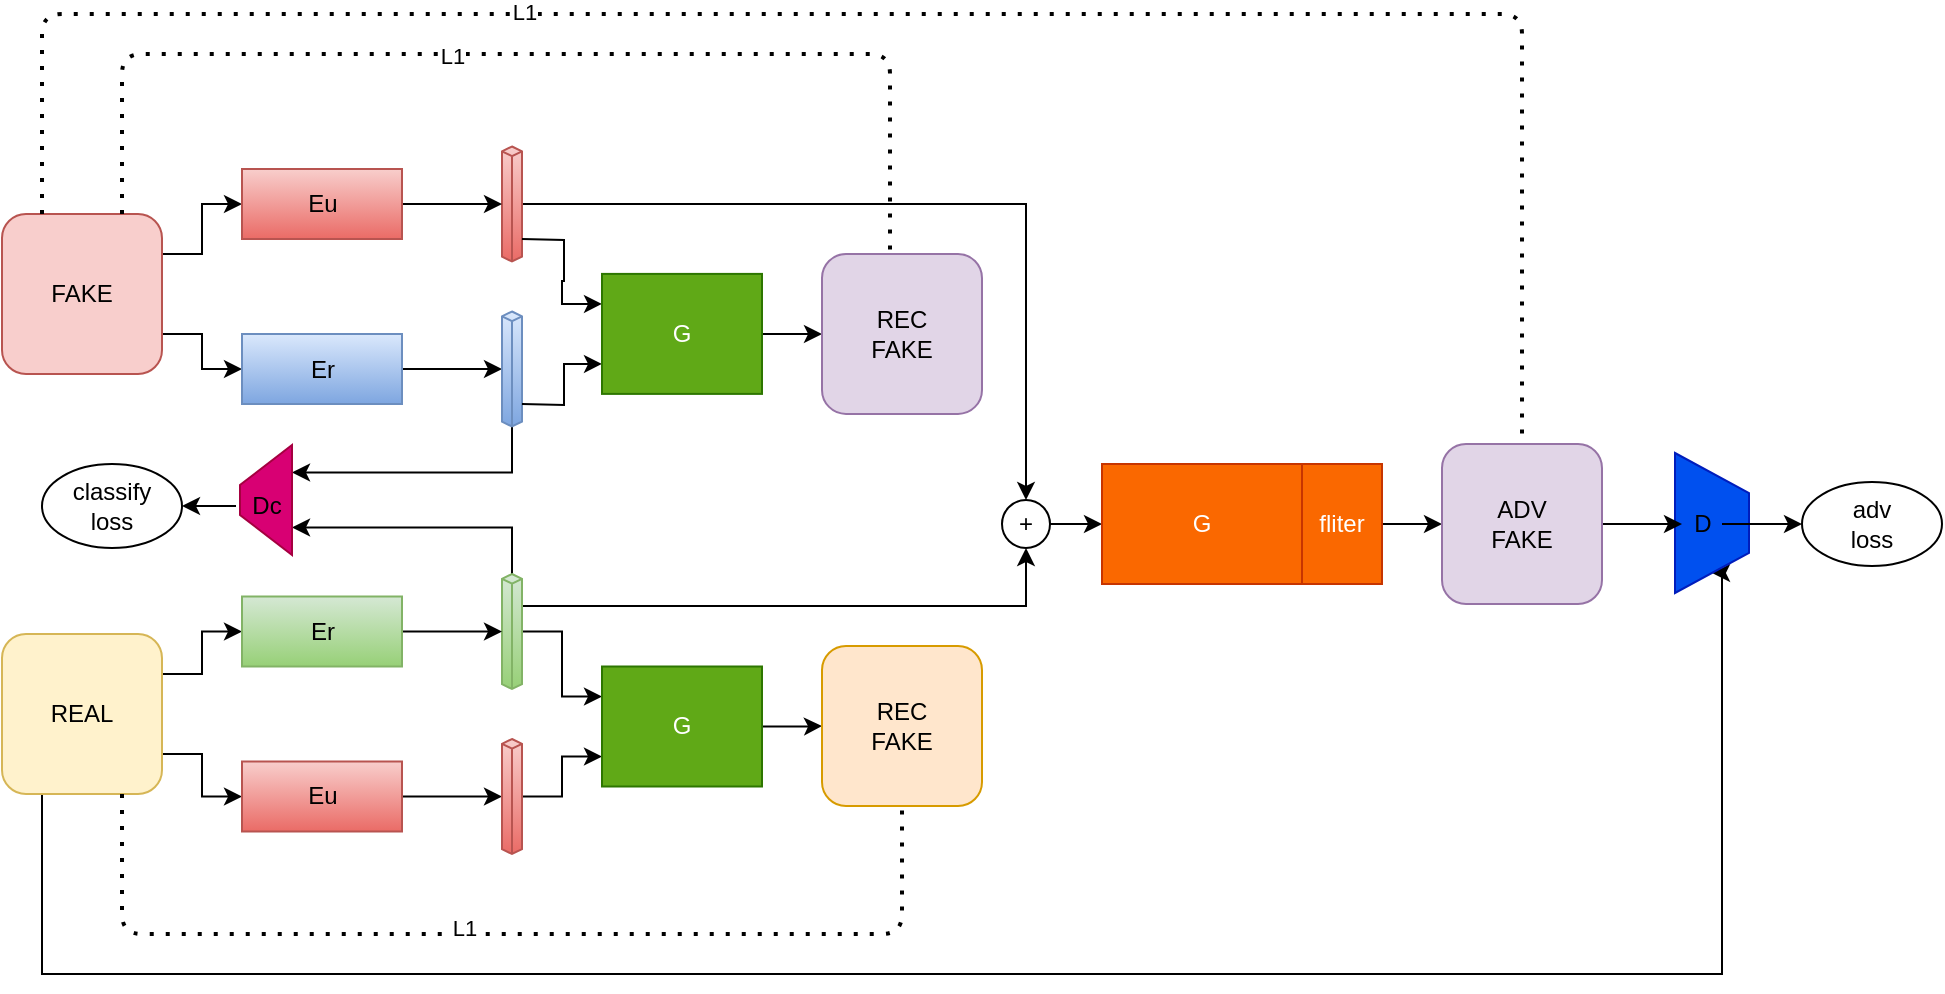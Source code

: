 <mxfile version="13.7.7" type="github">
  <diagram id="nwctiUjtWZLwNRs2aqm6" name="Page-1">
    <mxGraphModel dx="985" dy="610" grid="1" gridSize="10" guides="1" tooltips="1" connect="1" arrows="1" fold="1" page="1" pageScale="1" pageWidth="827" pageHeight="1169" math="0" shadow="0">
      <root>
        <mxCell id="0" />
        <mxCell id="1" parent="0" />
        <mxCell id="EJWmvi8uhuX4eLeOSZhE-33" style="edgeStyle=orthogonalEdgeStyle;rounded=0;orthogonalLoop=1;jettySize=auto;html=1;exitX=1;exitY=0.25;exitDx=0;exitDy=0;entryX=0;entryY=0.5;entryDx=0;entryDy=0;" edge="1" parent="1" source="EJWmvi8uhuX4eLeOSZhE-1" target="EJWmvi8uhuX4eLeOSZhE-8">
          <mxGeometry relative="1" as="geometry" />
        </mxCell>
        <mxCell id="EJWmvi8uhuX4eLeOSZhE-34" style="edgeStyle=orthogonalEdgeStyle;rounded=0;orthogonalLoop=1;jettySize=auto;html=1;exitX=1;exitY=0.75;exitDx=0;exitDy=0;" edge="1" parent="1" source="EJWmvi8uhuX4eLeOSZhE-1" target="EJWmvi8uhuX4eLeOSZhE-12">
          <mxGeometry relative="1" as="geometry" />
        </mxCell>
        <mxCell id="EJWmvi8uhuX4eLeOSZhE-1" value="FAKE" style="whiteSpace=wrap;html=1;aspect=fixed;rounded=1;fillColor=#f8cecc;strokeColor=#b85450;" vertex="1" parent="1">
          <mxGeometry x="40" y="200" width="80" height="80" as="geometry" />
        </mxCell>
        <mxCell id="EJWmvi8uhuX4eLeOSZhE-35" style="edgeStyle=orthogonalEdgeStyle;rounded=0;orthogonalLoop=1;jettySize=auto;html=1;exitX=1;exitY=0.25;exitDx=0;exitDy=0;entryX=0;entryY=0.5;entryDx=0;entryDy=0;" edge="1" parent="1" source="EJWmvi8uhuX4eLeOSZhE-2" target="EJWmvi8uhuX4eLeOSZhE-17">
          <mxGeometry relative="1" as="geometry" />
        </mxCell>
        <mxCell id="EJWmvi8uhuX4eLeOSZhE-36" style="edgeStyle=orthogonalEdgeStyle;rounded=0;orthogonalLoop=1;jettySize=auto;html=1;exitX=1;exitY=0.75;exitDx=0;exitDy=0;" edge="1" parent="1" source="EJWmvi8uhuX4eLeOSZhE-2" target="EJWmvi8uhuX4eLeOSZhE-19">
          <mxGeometry relative="1" as="geometry" />
        </mxCell>
        <mxCell id="EJWmvi8uhuX4eLeOSZhE-60" style="edgeStyle=orthogonalEdgeStyle;rounded=0;orthogonalLoop=1;jettySize=auto;html=1;exitX=0.25;exitY=1;exitDx=0;exitDy=0;entryX=1;entryY=0.5;entryDx=0;entryDy=0;" edge="1" parent="1" source="EJWmvi8uhuX4eLeOSZhE-2" target="EJWmvi8uhuX4eLeOSZhE-29">
          <mxGeometry relative="1" as="geometry">
            <Array as="points">
              <mxPoint x="60" y="580" />
              <mxPoint x="900" y="580" />
              <mxPoint x="900" y="380" />
            </Array>
          </mxGeometry>
        </mxCell>
        <mxCell id="EJWmvi8uhuX4eLeOSZhE-2" value="REAL" style="whiteSpace=wrap;html=1;aspect=fixed;rounded=1;fillColor=#fff2cc;strokeColor=#d6b656;" vertex="1" parent="1">
          <mxGeometry x="40" y="410" width="80" height="80" as="geometry" />
        </mxCell>
        <mxCell id="EJWmvi8uhuX4eLeOSZhE-24" style="edgeStyle=orthogonalEdgeStyle;rounded=0;orthogonalLoop=1;jettySize=auto;html=1;exitX=1;exitY=0.5;exitDx=0;exitDy=0;exitPerimeter=0;entryX=0.5;entryY=0;entryDx=0;entryDy=0;" edge="1" parent="1" source="EJWmvi8uhuX4eLeOSZhE-7" target="EJWmvi8uhuX4eLeOSZhE-23">
          <mxGeometry relative="1" as="geometry" />
        </mxCell>
        <mxCell id="EJWmvi8uhuX4eLeOSZhE-7" value="" style="html=1;whiteSpace=wrap;shape=isoCube2;backgroundOutline=1;isoAngle=15;gradientColor=#ea6b66;fillColor=#f8cecc;strokeColor=#b85450;" vertex="1" parent="1">
          <mxGeometry x="290" y="166.25" width="10" height="57.5" as="geometry" />
        </mxCell>
        <mxCell id="EJWmvi8uhuX4eLeOSZhE-37" style="edgeStyle=orthogonalEdgeStyle;rounded=0;orthogonalLoop=1;jettySize=auto;html=1;exitX=1;exitY=0.5;exitDx=0;exitDy=0;entryX=0;entryY=0.5;entryDx=0;entryDy=0;entryPerimeter=0;" edge="1" parent="1" source="EJWmvi8uhuX4eLeOSZhE-8" target="EJWmvi8uhuX4eLeOSZhE-7">
          <mxGeometry relative="1" as="geometry" />
        </mxCell>
        <mxCell id="EJWmvi8uhuX4eLeOSZhE-8" value="" style="rounded=0;whiteSpace=wrap;html=1;fillColor=#f8cecc;strokeColor=#b85450;gradientColor=#ea6b66;" vertex="1" parent="1">
          <mxGeometry x="160" y="177.5" width="80" height="35" as="geometry" />
        </mxCell>
        <mxCell id="EJWmvi8uhuX4eLeOSZhE-9" value="Eu" style="text;html=1;align=center;verticalAlign=middle;resizable=0;points=[];autosize=1;" vertex="1" parent="1">
          <mxGeometry x="185" y="185" width="30" height="20" as="geometry" />
        </mxCell>
        <mxCell id="EJWmvi8uhuX4eLeOSZhE-38" style="edgeStyle=orthogonalEdgeStyle;rounded=0;orthogonalLoop=1;jettySize=auto;html=1;exitX=1;exitY=0.5;exitDx=0;exitDy=0;entryX=0;entryY=0.5;entryDx=0;entryDy=0;entryPerimeter=0;" edge="1" parent="1" source="EJWmvi8uhuX4eLeOSZhE-12" target="EJWmvi8uhuX4eLeOSZhE-14">
          <mxGeometry relative="1" as="geometry" />
        </mxCell>
        <mxCell id="EJWmvi8uhuX4eLeOSZhE-12" value="" style="rounded=0;whiteSpace=wrap;html=1;fillColor=#dae8fc;strokeColor=#6c8ebf;gradientColor=#7ea6e0;" vertex="1" parent="1">
          <mxGeometry x="160" y="260" width="80" height="35" as="geometry" />
        </mxCell>
        <mxCell id="EJWmvi8uhuX4eLeOSZhE-13" value="Er" style="text;html=1;align=center;verticalAlign=middle;resizable=0;points=[];autosize=1;" vertex="1" parent="1">
          <mxGeometry x="185" y="267.5" width="30" height="20" as="geometry" />
        </mxCell>
        <mxCell id="EJWmvi8uhuX4eLeOSZhE-26" style="edgeStyle=orthogonalEdgeStyle;rounded=0;orthogonalLoop=1;jettySize=auto;html=1;exitX=0.5;exitY=1;exitDx=0;exitDy=0;exitPerimeter=0;entryX=0.75;entryY=1;entryDx=0;entryDy=0;" edge="1" parent="1" source="EJWmvi8uhuX4eLeOSZhE-14" target="EJWmvi8uhuX4eLeOSZhE-22">
          <mxGeometry relative="1" as="geometry" />
        </mxCell>
        <mxCell id="EJWmvi8uhuX4eLeOSZhE-14" value="" style="html=1;whiteSpace=wrap;shape=isoCube2;backgroundOutline=1;isoAngle=15;gradientColor=#7ea6e0;fillColor=#dae8fc;strokeColor=#6c8ebf;" vertex="1" parent="1">
          <mxGeometry x="290" y="248.75" width="10" height="57.5" as="geometry" />
        </mxCell>
        <mxCell id="EJWmvi8uhuX4eLeOSZhE-25" style="edgeStyle=orthogonalEdgeStyle;rounded=0;orthogonalLoop=1;jettySize=auto;html=1;exitX=0.9;exitY=0.278;exitDx=0;exitDy=0;exitPerimeter=0;entryX=0.5;entryY=1;entryDx=0;entryDy=0;" edge="1" parent="1" source="EJWmvi8uhuX4eLeOSZhE-16" target="EJWmvi8uhuX4eLeOSZhE-23">
          <mxGeometry relative="1" as="geometry">
            <mxPoint x="400" y="370" as="targetPoint" />
          </mxGeometry>
        </mxCell>
        <mxCell id="EJWmvi8uhuX4eLeOSZhE-27" style="edgeStyle=orthogonalEdgeStyle;rounded=0;orthogonalLoop=1;jettySize=auto;html=1;exitX=0.5;exitY=0;exitDx=0;exitDy=0;exitPerimeter=0;entryX=0.25;entryY=1;entryDx=0;entryDy=0;" edge="1" parent="1" source="EJWmvi8uhuX4eLeOSZhE-16" target="EJWmvi8uhuX4eLeOSZhE-22">
          <mxGeometry relative="1" as="geometry" />
        </mxCell>
        <mxCell id="EJWmvi8uhuX4eLeOSZhE-46" style="edgeStyle=orthogonalEdgeStyle;rounded=0;orthogonalLoop=1;jettySize=auto;html=1;exitX=1;exitY=0.5;exitDx=0;exitDy=0;exitPerimeter=0;entryX=0;entryY=0.25;entryDx=0;entryDy=0;" edge="1" parent="1" source="EJWmvi8uhuX4eLeOSZhE-16" target="EJWmvi8uhuX4eLeOSZhE-44">
          <mxGeometry relative="1" as="geometry" />
        </mxCell>
        <mxCell id="EJWmvi8uhuX4eLeOSZhE-16" value="" style="html=1;whiteSpace=wrap;shape=isoCube2;backgroundOutline=1;isoAngle=15;gradientColor=#97d077;fillColor=#d5e8d4;strokeColor=#82b366;" vertex="1" parent="1">
          <mxGeometry x="290" y="380" width="10" height="57.5" as="geometry" />
        </mxCell>
        <mxCell id="EJWmvi8uhuX4eLeOSZhE-39" style="edgeStyle=orthogonalEdgeStyle;rounded=0;orthogonalLoop=1;jettySize=auto;html=1;exitX=1;exitY=0.5;exitDx=0;exitDy=0;entryX=0;entryY=0.5;entryDx=0;entryDy=0;entryPerimeter=0;" edge="1" parent="1" source="EJWmvi8uhuX4eLeOSZhE-17" target="EJWmvi8uhuX4eLeOSZhE-16">
          <mxGeometry relative="1" as="geometry" />
        </mxCell>
        <mxCell id="EJWmvi8uhuX4eLeOSZhE-17" value="" style="rounded=0;whiteSpace=wrap;html=1;fillColor=#d5e8d4;strokeColor=#82b366;gradientColor=#97d077;" vertex="1" parent="1">
          <mxGeometry x="160" y="391.25" width="80" height="35" as="geometry" />
        </mxCell>
        <mxCell id="EJWmvi8uhuX4eLeOSZhE-18" value="Er" style="text;html=1;align=center;verticalAlign=middle;resizable=0;points=[];autosize=1;" vertex="1" parent="1">
          <mxGeometry x="185" y="398.75" width="30" height="20" as="geometry" />
        </mxCell>
        <mxCell id="EJWmvi8uhuX4eLeOSZhE-40" style="edgeStyle=orthogonalEdgeStyle;rounded=0;orthogonalLoop=1;jettySize=auto;html=1;exitX=1;exitY=0.5;exitDx=0;exitDy=0;entryX=0;entryY=0.5;entryDx=0;entryDy=0;entryPerimeter=0;" edge="1" parent="1" source="EJWmvi8uhuX4eLeOSZhE-19" target="EJWmvi8uhuX4eLeOSZhE-21">
          <mxGeometry relative="1" as="geometry" />
        </mxCell>
        <mxCell id="EJWmvi8uhuX4eLeOSZhE-19" value="" style="rounded=0;whiteSpace=wrap;html=1;fillColor=#f8cecc;strokeColor=#b85450;gradientColor=#ea6b66;" vertex="1" parent="1">
          <mxGeometry x="160" y="473.75" width="80" height="35" as="geometry" />
        </mxCell>
        <mxCell id="EJWmvi8uhuX4eLeOSZhE-20" value="Eu" style="text;html=1;align=center;verticalAlign=middle;resizable=0;points=[];autosize=1;" vertex="1" parent="1">
          <mxGeometry x="185" y="481.25" width="30" height="20" as="geometry" />
        </mxCell>
        <mxCell id="EJWmvi8uhuX4eLeOSZhE-47" style="edgeStyle=orthogonalEdgeStyle;rounded=0;orthogonalLoop=1;jettySize=auto;html=1;exitX=1;exitY=0.5;exitDx=0;exitDy=0;exitPerimeter=0;entryX=0;entryY=0.75;entryDx=0;entryDy=0;" edge="1" parent="1" source="EJWmvi8uhuX4eLeOSZhE-21" target="EJWmvi8uhuX4eLeOSZhE-44">
          <mxGeometry relative="1" as="geometry" />
        </mxCell>
        <mxCell id="EJWmvi8uhuX4eLeOSZhE-21" value="" style="html=1;whiteSpace=wrap;shape=isoCube2;backgroundOutline=1;isoAngle=15;gradientColor=#ea6b66;fillColor=#f8cecc;strokeColor=#b85450;" vertex="1" parent="1">
          <mxGeometry x="290" y="462.5" width="10" height="57.5" as="geometry" />
        </mxCell>
        <mxCell id="EJWmvi8uhuX4eLeOSZhE-22" value="" style="shape=trapezoid;perimeter=trapezoidPerimeter;whiteSpace=wrap;html=1;fixedSize=1;rotation=-90;fillColor=#d80073;strokeColor=#A50040;fontColor=#ffffff;" vertex="1" parent="1">
          <mxGeometry x="144.5" y="330" width="55" height="26" as="geometry" />
        </mxCell>
        <mxCell id="EJWmvi8uhuX4eLeOSZhE-41" style="edgeStyle=orthogonalEdgeStyle;rounded=0;orthogonalLoop=1;jettySize=auto;html=1;exitX=1;exitY=0.5;exitDx=0;exitDy=0;entryX=0;entryY=0.5;entryDx=0;entryDy=0;" edge="1" parent="1" source="EJWmvi8uhuX4eLeOSZhE-23" target="EJWmvi8uhuX4eLeOSZhE-28">
          <mxGeometry relative="1" as="geometry" />
        </mxCell>
        <mxCell id="EJWmvi8uhuX4eLeOSZhE-23" value="+" style="ellipse;whiteSpace=wrap;html=1;aspect=fixed;" vertex="1" parent="1">
          <mxGeometry x="540" y="343" width="24" height="24" as="geometry" />
        </mxCell>
        <mxCell id="EJWmvi8uhuX4eLeOSZhE-62" value="" style="edgeStyle=orthogonalEdgeStyle;rounded=0;orthogonalLoop=1;jettySize=auto;html=1;exitX=1;exitY=0.5;exitDx=0;exitDy=0;" edge="1" parent="1" source="EJWmvi8uhuX4eLeOSZhE-69" target="EJWmvi8uhuX4eLeOSZhE-61">
          <mxGeometry relative="1" as="geometry" />
        </mxCell>
        <mxCell id="EJWmvi8uhuX4eLeOSZhE-28" value="G" style="rounded=0;whiteSpace=wrap;html=1;fillColor=#fa6800;strokeColor=#C73500;fontColor=#ffffff;" vertex="1" parent="1">
          <mxGeometry x="590" y="325" width="100" height="60" as="geometry" />
        </mxCell>
        <mxCell id="EJWmvi8uhuX4eLeOSZhE-29" value="" style="shape=trapezoid;perimeter=trapezoidPerimeter;whiteSpace=wrap;html=1;fixedSize=1;rotation=90;fillColor=#0050ef;strokeColor=#001DBC;fontColor=#ffffff;" vertex="1" parent="1">
          <mxGeometry x="860" y="336" width="70" height="37" as="geometry" />
        </mxCell>
        <mxCell id="EJWmvi8uhuX4eLeOSZhE-55" value="" style="edgeStyle=orthogonalEdgeStyle;rounded=0;orthogonalLoop=1;jettySize=auto;html=1;" edge="1" parent="1" source="EJWmvi8uhuX4eLeOSZhE-30" target="EJWmvi8uhuX4eLeOSZhE-54">
          <mxGeometry relative="1" as="geometry" />
        </mxCell>
        <mxCell id="EJWmvi8uhuX4eLeOSZhE-30" value="D" style="text;html=1;align=center;verticalAlign=middle;resizable=0;points=[];autosize=1;" vertex="1" parent="1">
          <mxGeometry x="880" y="345" width="20" height="20" as="geometry" />
        </mxCell>
        <mxCell id="EJWmvi8uhuX4eLeOSZhE-31" value="" style="endArrow=none;dashed=1;html=1;dashPattern=1 3;strokeWidth=2;entryX=0.425;entryY=-0.012;entryDx=0;entryDy=0;exitX=0.75;exitY=0;exitDx=0;exitDy=0;entryPerimeter=0;" edge="1" parent="1" source="EJWmvi8uhuX4eLeOSZhE-1" target="EJWmvi8uhuX4eLeOSZhE-56">
          <mxGeometry width="50" height="50" relative="1" as="geometry">
            <mxPoint x="90" y="110" as="sourcePoint" />
            <mxPoint x="140" y="60" as="targetPoint" />
            <Array as="points">
              <mxPoint x="100" y="120" />
              <mxPoint x="484" y="120" />
            </Array>
          </mxGeometry>
        </mxCell>
        <mxCell id="EJWmvi8uhuX4eLeOSZhE-64" value="L1" style="edgeLabel;html=1;align=center;verticalAlign=middle;resizable=0;points=[];" vertex="1" connectable="0" parent="EJWmvi8uhuX4eLeOSZhE-31">
          <mxGeometry x="-0.13" y="-1" relative="1" as="geometry">
            <mxPoint as="offset" />
          </mxGeometry>
        </mxCell>
        <mxCell id="EJWmvi8uhuX4eLeOSZhE-32" value="" style="endArrow=none;dashed=1;html=1;dashPattern=1 3;strokeWidth=2;entryX=0.5;entryY=1;entryDx=0;entryDy=0;exitX=0.75;exitY=1;exitDx=0;exitDy=0;" edge="1" parent="1" source="EJWmvi8uhuX4eLeOSZhE-2" target="EJWmvi8uhuX4eLeOSZhE-58">
          <mxGeometry width="50" height="50" relative="1" as="geometry">
            <mxPoint x="110" y="210" as="sourcePoint" />
            <mxPoint x="305" y="176.25" as="targetPoint" />
            <Array as="points">
              <mxPoint x="100" y="560" />
              <mxPoint x="490" y="560" />
            </Array>
          </mxGeometry>
        </mxCell>
        <mxCell id="EJWmvi8uhuX4eLeOSZhE-66" value="L1" style="edgeLabel;html=1;align=center;verticalAlign=middle;resizable=0;points=[];" vertex="1" connectable="0" parent="EJWmvi8uhuX4eLeOSZhE-32">
          <mxGeometry x="-0.08" y="3" relative="1" as="geometry">
            <mxPoint as="offset" />
          </mxGeometry>
        </mxCell>
        <mxCell id="EJWmvi8uhuX4eLeOSZhE-53" value="" style="edgeStyle=orthogonalEdgeStyle;rounded=0;orthogonalLoop=1;jettySize=auto;html=1;" edge="1" parent="1" source="EJWmvi8uhuX4eLeOSZhE-43" target="EJWmvi8uhuX4eLeOSZhE-52">
          <mxGeometry relative="1" as="geometry" />
        </mxCell>
        <mxCell id="EJWmvi8uhuX4eLeOSZhE-43" value="Dc" style="text;html=1;align=center;verticalAlign=middle;resizable=0;points=[];autosize=1;" vertex="1" parent="1">
          <mxGeometry x="157" y="336" width="30" height="20" as="geometry" />
        </mxCell>
        <mxCell id="EJWmvi8uhuX4eLeOSZhE-59" value="" style="edgeStyle=orthogonalEdgeStyle;rounded=0;orthogonalLoop=1;jettySize=auto;html=1;" edge="1" parent="1" source="EJWmvi8uhuX4eLeOSZhE-44" target="EJWmvi8uhuX4eLeOSZhE-58">
          <mxGeometry relative="1" as="geometry" />
        </mxCell>
        <mxCell id="EJWmvi8uhuX4eLeOSZhE-44" value="G" style="rounded=0;whiteSpace=wrap;html=1;fillColor=#60a917;strokeColor=#2D7600;fontColor=#ffffff;" vertex="1" parent="1">
          <mxGeometry x="340" y="426.25" width="80" height="60" as="geometry" />
        </mxCell>
        <mxCell id="EJWmvi8uhuX4eLeOSZhE-48" style="edgeStyle=orthogonalEdgeStyle;rounded=0;orthogonalLoop=1;jettySize=auto;html=1;exitX=1;exitY=0.5;exitDx=0;exitDy=0;exitPerimeter=0;entryX=0;entryY=0.25;entryDx=0;entryDy=0;" edge="1" parent="1" target="EJWmvi8uhuX4eLeOSZhE-50">
          <mxGeometry relative="1" as="geometry">
            <mxPoint x="300" y="212.45" as="sourcePoint" />
          </mxGeometry>
        </mxCell>
        <mxCell id="EJWmvi8uhuX4eLeOSZhE-49" style="edgeStyle=orthogonalEdgeStyle;rounded=0;orthogonalLoop=1;jettySize=auto;html=1;exitX=1;exitY=0.5;exitDx=0;exitDy=0;exitPerimeter=0;entryX=0;entryY=0.75;entryDx=0;entryDy=0;" edge="1" parent="1" target="EJWmvi8uhuX4eLeOSZhE-50">
          <mxGeometry relative="1" as="geometry">
            <mxPoint x="300" y="294.95" as="sourcePoint" />
          </mxGeometry>
        </mxCell>
        <mxCell id="EJWmvi8uhuX4eLeOSZhE-57" value="" style="edgeStyle=orthogonalEdgeStyle;rounded=0;orthogonalLoop=1;jettySize=auto;html=1;" edge="1" parent="1" source="EJWmvi8uhuX4eLeOSZhE-50" target="EJWmvi8uhuX4eLeOSZhE-56">
          <mxGeometry relative="1" as="geometry" />
        </mxCell>
        <mxCell id="EJWmvi8uhuX4eLeOSZhE-50" value="G" style="rounded=0;whiteSpace=wrap;html=1;fillColor=#60a917;strokeColor=#2D7600;fontColor=#ffffff;" vertex="1" parent="1">
          <mxGeometry x="340" y="229.95" width="80" height="60" as="geometry" />
        </mxCell>
        <mxCell id="EJWmvi8uhuX4eLeOSZhE-51" value="" style="endArrow=none;dashed=1;html=1;dashPattern=1 3;strokeWidth=2;entryX=0.5;entryY=0;entryDx=0;entryDy=0;exitX=0.25;exitY=0;exitDx=0;exitDy=0;" edge="1" parent="1" source="EJWmvi8uhuX4eLeOSZhE-1" target="EJWmvi8uhuX4eLeOSZhE-61">
          <mxGeometry width="50" height="50" relative="1" as="geometry">
            <mxPoint x="110" y="210" as="sourcePoint" />
            <mxPoint x="400" y="239.95" as="targetPoint" />
            <Array as="points">
              <mxPoint x="60" y="100" />
              <mxPoint x="800" y="100" />
            </Array>
          </mxGeometry>
        </mxCell>
        <mxCell id="EJWmvi8uhuX4eLeOSZhE-65" value="L1" style="edgeLabel;html=1;align=center;verticalAlign=middle;resizable=0;points=[];" vertex="1" connectable="0" parent="EJWmvi8uhuX4eLeOSZhE-51">
          <mxGeometry x="-0.354" y="1" relative="1" as="geometry">
            <mxPoint as="offset" />
          </mxGeometry>
        </mxCell>
        <mxCell id="EJWmvi8uhuX4eLeOSZhE-52" value="classify&lt;br&gt;loss" style="ellipse;whiteSpace=wrap;html=1;" vertex="1" parent="1">
          <mxGeometry x="60" y="325" width="70" height="42" as="geometry" />
        </mxCell>
        <mxCell id="EJWmvi8uhuX4eLeOSZhE-54" value="adv&lt;br&gt;loss" style="ellipse;whiteSpace=wrap;html=1;" vertex="1" parent="1">
          <mxGeometry x="940" y="334" width="70" height="42" as="geometry" />
        </mxCell>
        <mxCell id="EJWmvi8uhuX4eLeOSZhE-56" value="REC&lt;br&gt;FAKE" style="whiteSpace=wrap;html=1;aspect=fixed;rounded=1;fillColor=#e1d5e7;strokeColor=#9673a6;" vertex="1" parent="1">
          <mxGeometry x="450" y="219.95" width="80" height="80" as="geometry" />
        </mxCell>
        <mxCell id="EJWmvi8uhuX4eLeOSZhE-58" value="REC&lt;br&gt;FAKE" style="whiteSpace=wrap;html=1;aspect=fixed;rounded=1;fillColor=#ffe6cc;strokeColor=#d79b00;" vertex="1" parent="1">
          <mxGeometry x="450" y="416" width="80" height="80" as="geometry" />
        </mxCell>
        <mxCell id="EJWmvi8uhuX4eLeOSZhE-63" value="" style="edgeStyle=orthogonalEdgeStyle;rounded=0;orthogonalLoop=1;jettySize=auto;html=1;" edge="1" parent="1" source="EJWmvi8uhuX4eLeOSZhE-61" target="EJWmvi8uhuX4eLeOSZhE-30">
          <mxGeometry relative="1" as="geometry" />
        </mxCell>
        <mxCell id="EJWmvi8uhuX4eLeOSZhE-61" value="ADV&lt;br&gt;FAKE" style="whiteSpace=wrap;html=1;aspect=fixed;rounded=1;fillColor=#e1d5e7;strokeColor=#9673a6;" vertex="1" parent="1">
          <mxGeometry x="760" y="315" width="80" height="80" as="geometry" />
        </mxCell>
        <mxCell id="EJWmvi8uhuX4eLeOSZhE-69" value="fliter" style="rounded=0;whiteSpace=wrap;html=1;fillColor=#fa6800;strokeColor=#C73500;fontColor=#ffffff;" vertex="1" parent="1">
          <mxGeometry x="690" y="325" width="40" height="60" as="geometry" />
        </mxCell>
      </root>
    </mxGraphModel>
  </diagram>
</mxfile>

